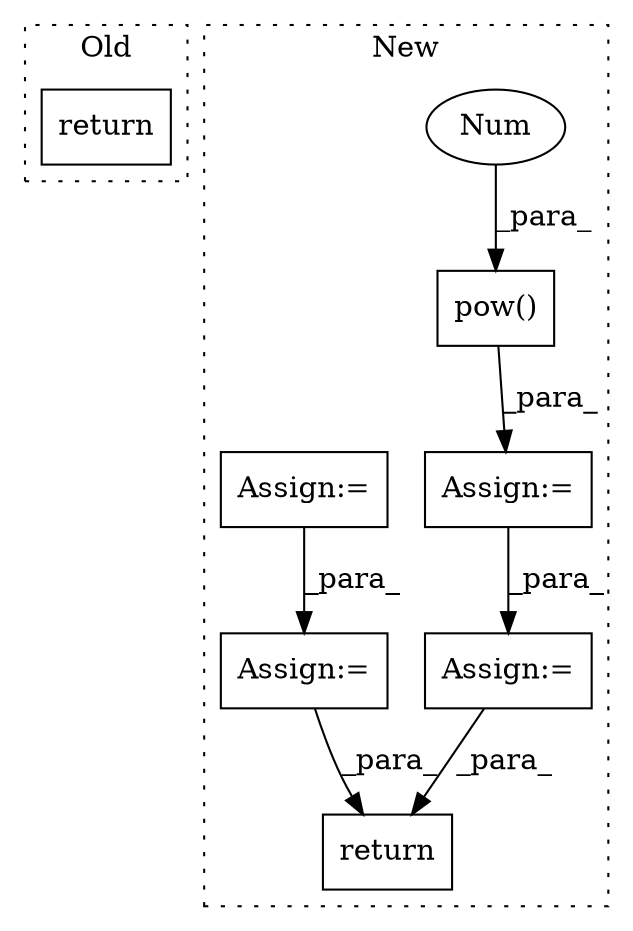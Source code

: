 digraph G {
subgraph cluster0 {
1 [label="return" a="93" s="2079" l="7" shape="box"];
label = "Old";
style="dotted";
}
subgraph cluster1 {
2 [label="pow()" a="75" s="2920,2938" l="17,1" shape="box"];
3 [label="Assign:=" a="68" s="2917" l="3" shape="box"];
4 [label="Num" a="76" s="2937" l="1" shape="ellipse"];
5 [label="return" a="93" s="3056" l="7" shape="box"];
6 [label="Assign:=" a="68" s="2976" l="3" shape="box"];
7 [label="Assign:=" a="68" s="2709" l="3" shape="box"];
8 [label="Assign:=" a="68" s="2764" l="3" shape="box"];
label = "New";
style="dotted";
}
2 -> 3 [label="_para_"];
3 -> 6 [label="_para_"];
4 -> 2 [label="_para_"];
6 -> 5 [label="_para_"];
7 -> 8 [label="_para_"];
8 -> 5 [label="_para_"];
}